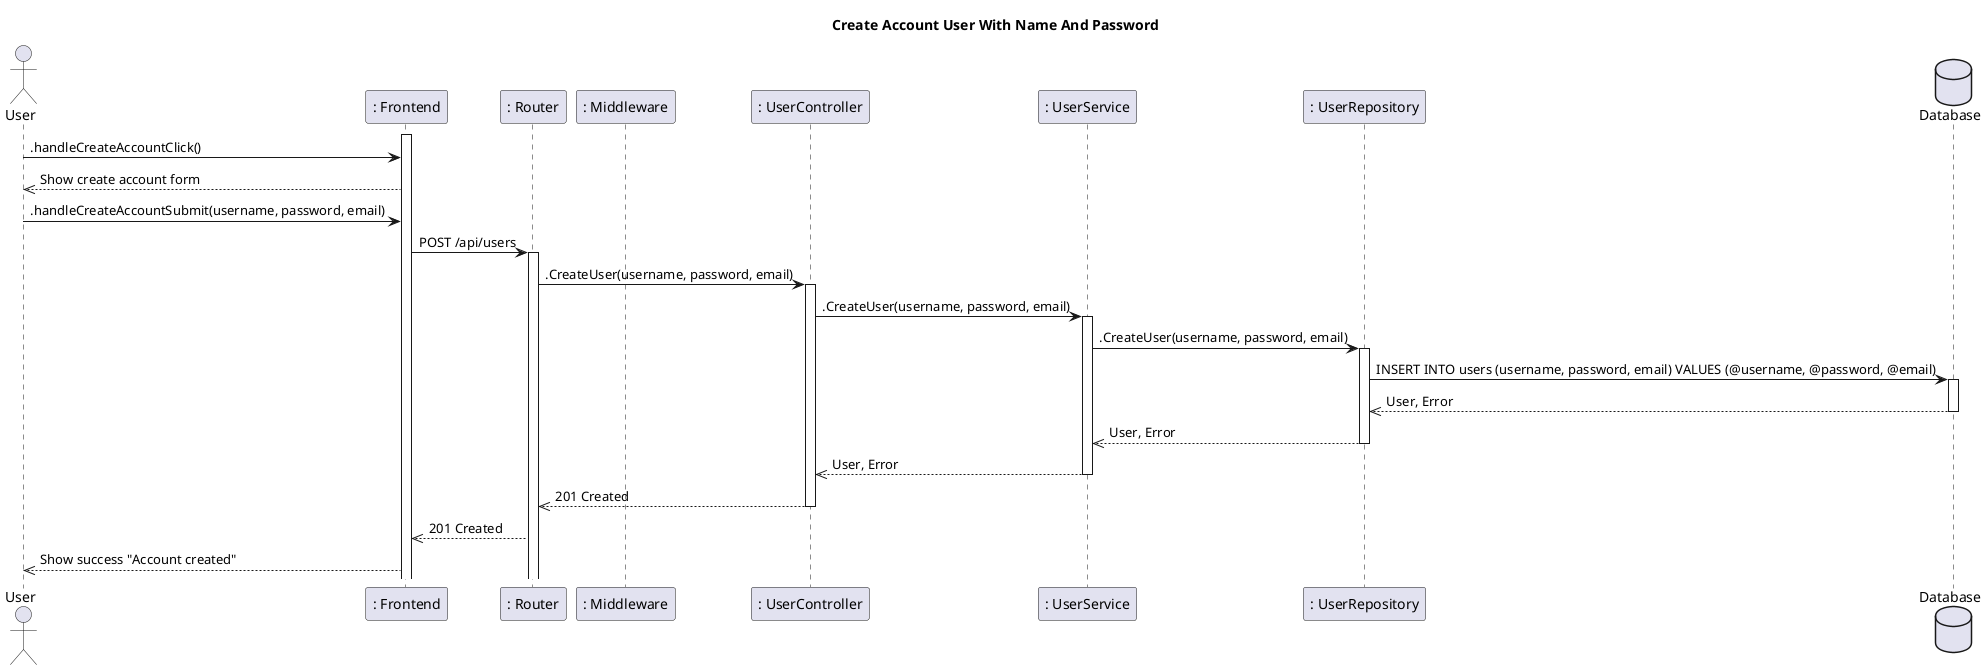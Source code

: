 @startuml SequenceDiagram
title Create Account User With Name And Password

actor User
participant ": Frontend" as Frontend
participant ": Router" as Router
participant ": Middleware" as Middleware

participant ": UserController" as Controller
participant ": UserService" as Service
participant ": UserRepository" as Repository


database Database
activate Frontend

User -> Frontend: .handleCreateAccountClick()
Frontend -->> User: Show create account form

User -> Frontend: .handleCreateAccountSubmit(username, password, email)
Frontend -> Router: POST /api/users
activate Router

Router -> Controller: .CreateUser(username, password, email)
activate Controller
Controller -> Service: .CreateUser(username, password, email)
activate Service
Service -> Repository: .CreateUser(username, password, email)
activate Repository
Repository -> Database: INSERT INTO users (username, password, email) VALUES (@username, @password, @email)
activate Database
Database -->> Repository: User, Error
deactivate Database
Repository -->> Service: User, Error
deactivate Repository
Service -->> Controller: User, Error
deactivate Service
Controller -->> Router: 201 Created
deactivate Controller
Router -->> Frontend: 201 Created
Frontend -->> User: Show success "Account created"
@enduml
